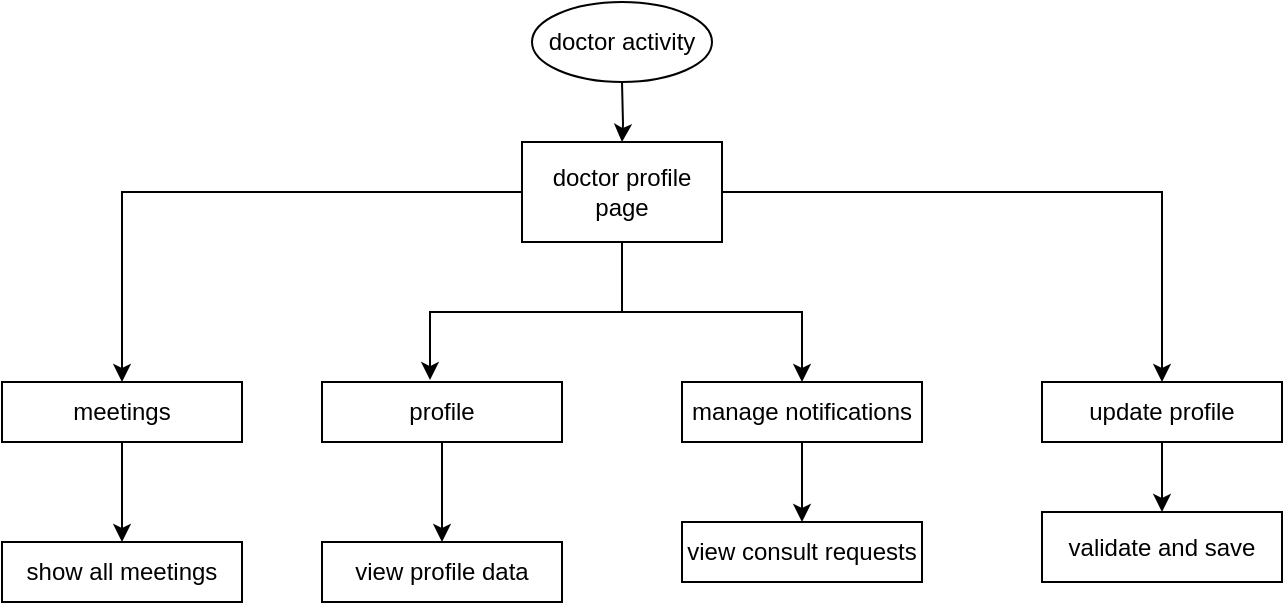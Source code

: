 <mxfile version="20.8.5" type="github">
  <diagram id="CU9Hpq5bAyay2SBRO48r" name="Page-1">
    <mxGraphModel dx="880" dy="456" grid="1" gridSize="10" guides="1" tooltips="1" connect="1" arrows="1" fold="1" page="1" pageScale="1" pageWidth="850" pageHeight="1100" math="0" shadow="0">
      <root>
        <mxCell id="0" />
        <mxCell id="1" parent="0" />
        <mxCell id="_IYqeFIl0cyCxJSRcvj5-1" value="doctor activity" style="ellipse;whiteSpace=wrap;html=1;" vertex="1" parent="1">
          <mxGeometry x="345" y="50" width="90" height="40" as="geometry" />
        </mxCell>
        <mxCell id="_IYqeFIl0cyCxJSRcvj5-2" value="" style="edgeStyle=orthogonalEdgeStyle;rounded=0;orthogonalLoop=1;jettySize=auto;html=1;" edge="1" parent="1" target="_IYqeFIl0cyCxJSRcvj5-8">
          <mxGeometry relative="1" as="geometry">
            <mxPoint x="390" y="90" as="sourcePoint" />
          </mxGeometry>
        </mxCell>
        <mxCell id="_IYqeFIl0cyCxJSRcvj5-4" style="edgeStyle=orthogonalEdgeStyle;rounded=0;orthogonalLoop=1;jettySize=auto;html=1;entryX=0.5;entryY=0;entryDx=0;entryDy=0;" edge="1" parent="1" source="_IYqeFIl0cyCxJSRcvj5-8" target="_IYqeFIl0cyCxJSRcvj5-10">
          <mxGeometry relative="1" as="geometry">
            <mxPoint x="140" y="190" as="targetPoint" />
            <Array as="points">
              <mxPoint x="140" y="145" />
            </Array>
          </mxGeometry>
        </mxCell>
        <mxCell id="_IYqeFIl0cyCxJSRcvj5-5" style="edgeStyle=orthogonalEdgeStyle;rounded=0;orthogonalLoop=1;jettySize=auto;html=1;entryX=0.45;entryY=-0.033;entryDx=0;entryDy=0;entryPerimeter=0;" edge="1" parent="1" source="_IYqeFIl0cyCxJSRcvj5-8" target="_IYqeFIl0cyCxJSRcvj5-11">
          <mxGeometry relative="1" as="geometry" />
        </mxCell>
        <mxCell id="_IYqeFIl0cyCxJSRcvj5-6" style="edgeStyle=orthogonalEdgeStyle;rounded=0;orthogonalLoop=1;jettySize=auto;html=1;entryX=0.5;entryY=0;entryDx=0;entryDy=0;" edge="1" parent="1" source="_IYqeFIl0cyCxJSRcvj5-8" target="_IYqeFIl0cyCxJSRcvj5-13">
          <mxGeometry relative="1" as="geometry" />
        </mxCell>
        <mxCell id="_IYqeFIl0cyCxJSRcvj5-7" style="edgeStyle=orthogonalEdgeStyle;rounded=0;orthogonalLoop=1;jettySize=auto;html=1;exitX=1;exitY=0.5;exitDx=0;exitDy=0;entryX=0.5;entryY=0;entryDx=0;entryDy=0;" edge="1" parent="1" source="_IYqeFIl0cyCxJSRcvj5-8" target="_IYqeFIl0cyCxJSRcvj5-15">
          <mxGeometry relative="1" as="geometry" />
        </mxCell>
        <mxCell id="_IYqeFIl0cyCxJSRcvj5-8" value="doctor profile page" style="rounded=0;whiteSpace=wrap;html=1;" vertex="1" parent="1">
          <mxGeometry x="340" y="120" width="100" height="50" as="geometry" />
        </mxCell>
        <mxCell id="_IYqeFIl0cyCxJSRcvj5-9" value="" style="edgeStyle=orthogonalEdgeStyle;rounded=0;orthogonalLoop=1;jettySize=auto;html=1;" edge="1" parent="1" source="_IYqeFIl0cyCxJSRcvj5-10" target="_IYqeFIl0cyCxJSRcvj5-17">
          <mxGeometry relative="1" as="geometry" />
        </mxCell>
        <mxCell id="_IYqeFIl0cyCxJSRcvj5-10" value="meetings" style="rounded=0;whiteSpace=wrap;html=1;" vertex="1" parent="1">
          <mxGeometry x="80" y="240" width="120" height="30" as="geometry" />
        </mxCell>
        <mxCell id="_IYqeFIl0cyCxJSRcvj5-38" style="edgeStyle=orthogonalEdgeStyle;rounded=0;orthogonalLoop=1;jettySize=auto;html=1;entryX=0.5;entryY=0;entryDx=0;entryDy=0;" edge="1" parent="1" source="_IYqeFIl0cyCxJSRcvj5-11" target="_IYqeFIl0cyCxJSRcvj5-37">
          <mxGeometry relative="1" as="geometry" />
        </mxCell>
        <mxCell id="_IYqeFIl0cyCxJSRcvj5-11" value="profile" style="rounded=0;whiteSpace=wrap;html=1;" vertex="1" parent="1">
          <mxGeometry x="240" y="240" width="120" height="30" as="geometry" />
        </mxCell>
        <mxCell id="_IYqeFIl0cyCxJSRcvj5-12" value="" style="edgeStyle=orthogonalEdgeStyle;rounded=0;orthogonalLoop=1;jettySize=auto;html=1;entryX=0.5;entryY=0;entryDx=0;entryDy=0;" edge="1" parent="1" source="_IYqeFIl0cyCxJSRcvj5-13" target="_IYqeFIl0cyCxJSRcvj5-39">
          <mxGeometry relative="1" as="geometry">
            <mxPoint x="480" y="300" as="targetPoint" />
          </mxGeometry>
        </mxCell>
        <mxCell id="_IYqeFIl0cyCxJSRcvj5-13" value="manage notifications" style="rounded=0;whiteSpace=wrap;html=1;" vertex="1" parent="1">
          <mxGeometry x="420" y="240" width="120" height="30" as="geometry" />
        </mxCell>
        <mxCell id="_IYqeFIl0cyCxJSRcvj5-14" value="" style="edgeStyle=orthogonalEdgeStyle;rounded=0;orthogonalLoop=1;jettySize=auto;html=1;" edge="1" parent="1" source="_IYqeFIl0cyCxJSRcvj5-15" target="_IYqeFIl0cyCxJSRcvj5-34">
          <mxGeometry relative="1" as="geometry" />
        </mxCell>
        <mxCell id="_IYqeFIl0cyCxJSRcvj5-15" value="update profile" style="rounded=0;whiteSpace=wrap;html=1;" vertex="1" parent="1">
          <mxGeometry x="600" y="240" width="120" height="30" as="geometry" />
        </mxCell>
        <mxCell id="_IYqeFIl0cyCxJSRcvj5-17" value="show all meetings" style="rounded=0;whiteSpace=wrap;html=1;" vertex="1" parent="1">
          <mxGeometry x="80" y="320" width="120" height="30" as="geometry" />
        </mxCell>
        <mxCell id="_IYqeFIl0cyCxJSRcvj5-34" value="validate and save" style="rounded=0;whiteSpace=wrap;html=1;" vertex="1" parent="1">
          <mxGeometry x="600" y="305" width="120" height="35" as="geometry" />
        </mxCell>
        <mxCell id="_IYqeFIl0cyCxJSRcvj5-37" value="view profile data" style="rounded=0;whiteSpace=wrap;html=1;" vertex="1" parent="1">
          <mxGeometry x="240" y="320" width="120" height="30" as="geometry" />
        </mxCell>
        <mxCell id="_IYqeFIl0cyCxJSRcvj5-39" value="view consult requests" style="rounded=0;whiteSpace=wrap;html=1;" vertex="1" parent="1">
          <mxGeometry x="420" y="310" width="120" height="30" as="geometry" />
        </mxCell>
      </root>
    </mxGraphModel>
  </diagram>
</mxfile>
